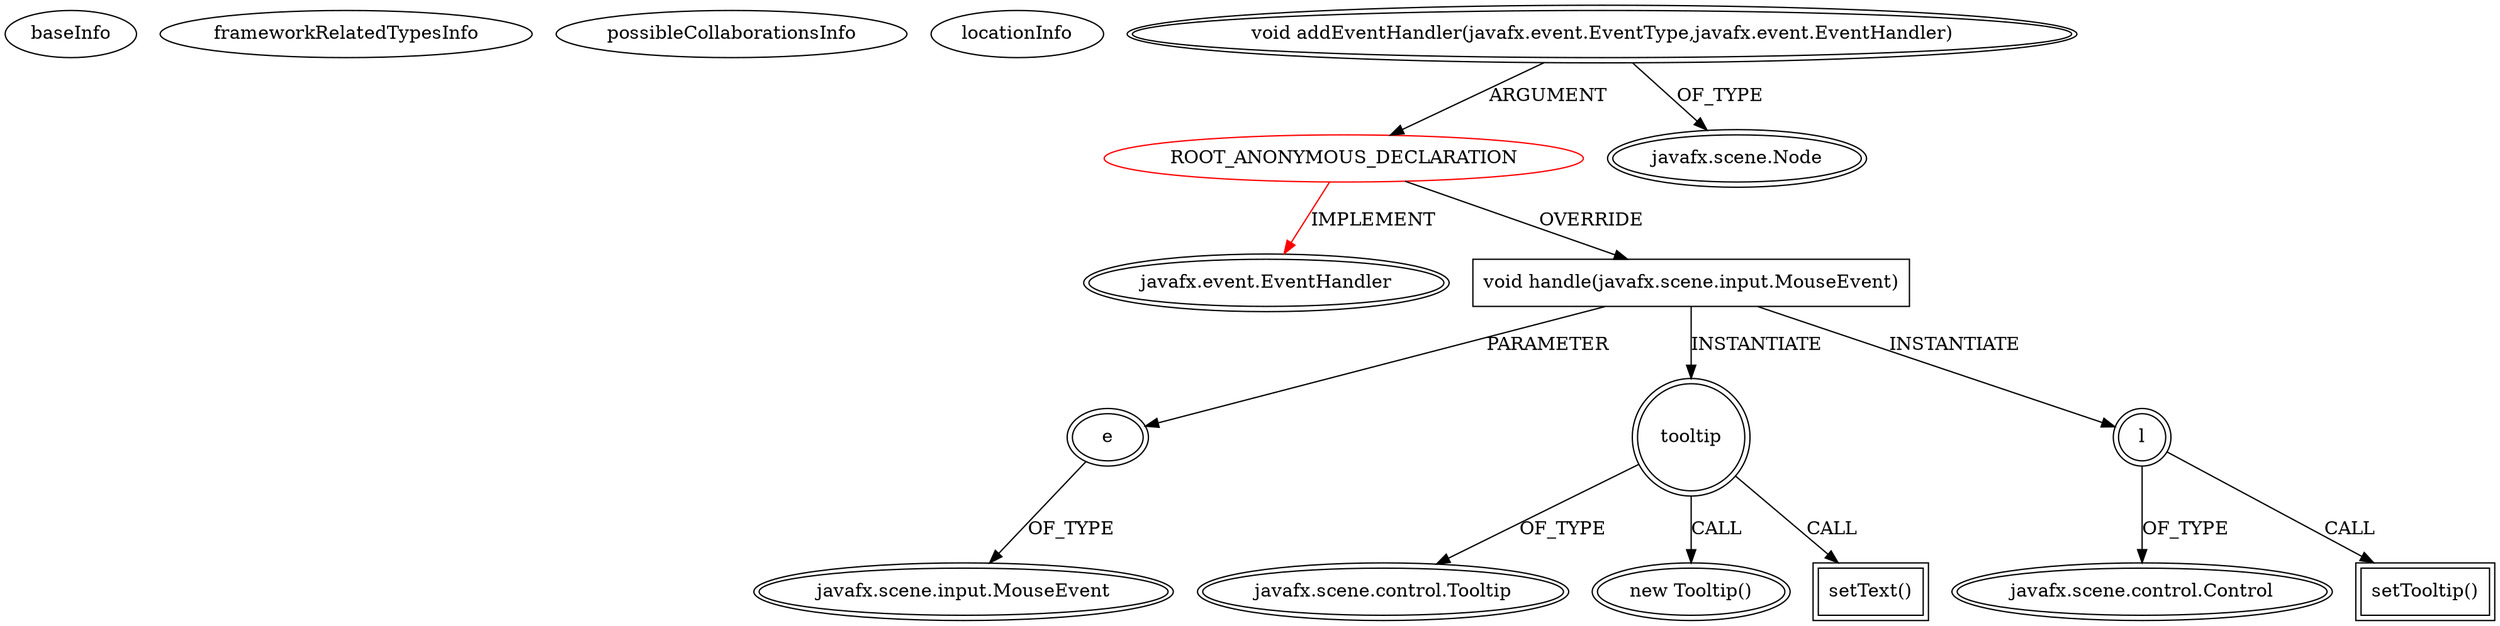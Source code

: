 digraph {
baseInfo[graphId=2484,category="extension_graph",isAnonymous=true,possibleRelation=false]
frameworkRelatedTypesInfo[0="javafx.event.EventHandler"]
possibleCollaborationsInfo[]
locationInfo[projectName="dinder-mufflin-igtv",filePath="/dinder-mufflin-igtv/igtv-master/GUI/src/com/igtv/ui/TabViewerController.java",contextSignature="void drawNote(double,double,int,long)",graphId="2484"]
0[label="ROOT_ANONYMOUS_DECLARATION",vertexType="ROOT_ANONYMOUS_DECLARATION",isFrameworkType=false,color=red]
1[label="javafx.event.EventHandler",vertexType="FRAMEWORK_INTERFACE_TYPE",isFrameworkType=true,peripheries=2]
2[label="void addEventHandler(javafx.event.EventType,javafx.event.EventHandler)",vertexType="OUTSIDE_CALL",isFrameworkType=true,peripheries=2]
3[label="javafx.scene.Node",vertexType="FRAMEWORK_CLASS_TYPE",isFrameworkType=true,peripheries=2]
4[label="void handle(javafx.scene.input.MouseEvent)",vertexType="OVERRIDING_METHOD_DECLARATION",isFrameworkType=false,shape=box]
5[label="e",vertexType="PARAMETER_DECLARATION",isFrameworkType=true,peripheries=2]
6[label="javafx.scene.input.MouseEvent",vertexType="FRAMEWORK_CLASS_TYPE",isFrameworkType=true,peripheries=2]
8[label="tooltip",vertexType="VARIABLE_EXPRESION",isFrameworkType=true,peripheries=2,shape=circle]
9[label="javafx.scene.control.Tooltip",vertexType="FRAMEWORK_CLASS_TYPE",isFrameworkType=true,peripheries=2]
7[label="new Tooltip()",vertexType="CONSTRUCTOR_CALL",isFrameworkType=true,peripheries=2]
11[label="setText()",vertexType="INSIDE_CALL",isFrameworkType=true,peripheries=2,shape=box]
12[label="l",vertexType="VARIABLE_EXPRESION",isFrameworkType=true,peripheries=2,shape=circle]
14[label="javafx.scene.control.Control",vertexType="FRAMEWORK_CLASS_TYPE",isFrameworkType=true,peripheries=2]
13[label="setTooltip()",vertexType="INSIDE_CALL",isFrameworkType=true,peripheries=2,shape=box]
0->1[label="IMPLEMENT",color=red]
2->0[label="ARGUMENT"]
2->3[label="OF_TYPE"]
0->4[label="OVERRIDE"]
5->6[label="OF_TYPE"]
4->5[label="PARAMETER"]
4->8[label="INSTANTIATE"]
8->9[label="OF_TYPE"]
8->7[label="CALL"]
8->11[label="CALL"]
4->12[label="INSTANTIATE"]
12->14[label="OF_TYPE"]
12->13[label="CALL"]
}
